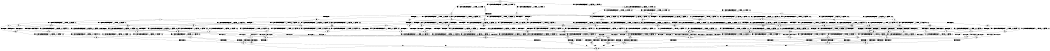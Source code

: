 digraph BCG {
size = "7, 10.5";
center = TRUE;
node [shape = circle];
0 [peripheries = 2];
0 -> 1 [label = "EX !0 !ATOMIC_EXCH_BRANCH (1, +1, TRUE, +0, 2, TRUE) !:0:"];
0 -> 2 [label = "EX !1 !ATOMIC_EXCH_BRANCH (1, +1, TRUE, +0, 2, TRUE) !:0:"];
0 -> 3 [label = "EX !2 !ATOMIC_EXCH_BRANCH (1, +0, FALSE, +0, 1, TRUE) !:0:"];
0 -> 4 [label = "EX !0 !ATOMIC_EXCH_BRANCH (1, +1, TRUE, +0, 2, TRUE) !:0:"];
1 -> 5 [label = "TERMINATE !0"];
2 -> 6 [label = "EX !0 !ATOMIC_EXCH_BRANCH (1, +1, TRUE, +0, 2, FALSE) !:0:1:"];
2 -> 7 [label = "TERMINATE !1"];
2 -> 8 [label = "EX !2 !ATOMIC_EXCH_BRANCH (1, +0, FALSE, +0, 1, FALSE) !:0:1:"];
2 -> 9 [label = "EX !0 !ATOMIC_EXCH_BRANCH (1, +1, TRUE, +0, 2, FALSE) !:0:1:"];
3 -> 10 [label = "EX !0 !ATOMIC_EXCH_BRANCH (1, +1, TRUE, +0, 2, TRUE) !:0:2:"];
3 -> 11 [label = "EX !1 !ATOMIC_EXCH_BRANCH (1, +1, TRUE, +0, 2, TRUE) !:0:2:"];
3 -> 12 [label = "EX !0 !ATOMIC_EXCH_BRANCH (1, +1, TRUE, +0, 2, TRUE) !:0:2:"];
3 -> 3 [label = "EX !2 !ATOMIC_EXCH_BRANCH (1, +0, FALSE, +0, 1, TRUE) !:0:2:"];
4 -> 5 [label = "TERMINATE !0"];
4 -> 13 [label = "TERMINATE !0"];
4 -> 9 [label = "EX !1 !ATOMIC_EXCH_BRANCH (1, +1, TRUE, +0, 2, FALSE) !:0:"];
4 -> 14 [label = "EX !2 !ATOMIC_EXCH_BRANCH (1, +0, FALSE, +0, 1, FALSE) !:0:"];
5 -> 15 [label = "EX !1 !ATOMIC_EXCH_BRANCH (1, +1, TRUE, +0, 2, FALSE) !:1:"];
6 -> 16 [label = "TERMINATE !0"];
7 -> 17 [label = "EX !0 !ATOMIC_EXCH_BRANCH (1, +1, TRUE, +0, 2, FALSE) !:0:"];
7 -> 18 [label = "EX !2 !ATOMIC_EXCH_BRANCH (1, +0, FALSE, +0, 1, FALSE) !:0:"];
7 -> 19 [label = "EX !0 !ATOMIC_EXCH_BRANCH (1, +1, TRUE, +0, 2, FALSE) !:0:"];
8 -> 20 [label = "EX !0 !ATOMIC_EXCH_BRANCH (1, +1, TRUE, +0, 2, FALSE) !:0:1:2:"];
8 -> 21 [label = "TERMINATE !1"];
8 -> 22 [label = "TERMINATE !2"];
8 -> 23 [label = "EX !0 !ATOMIC_EXCH_BRANCH (1, +1, TRUE, +0, 2, FALSE) !:0:1:2:"];
9 -> 16 [label = "TERMINATE !0"];
9 -> 24 [label = "TERMINATE !1"];
9 -> 25 [label = "TERMINATE !0"];
9 -> 26 [label = "EX !2 !ATOMIC_EXCH_BRANCH (1, +0, FALSE, +0, 1, FALSE) !:0:1:"];
10 -> 27 [label = "EX !2 !ATOMIC_EXCH_BRANCH (1, +0, FALSE, +0, 1, FALSE) !:0:2:"];
11 -> 28 [label = "EX !2 !ATOMIC_EXCH_BRANCH (1, +0, FALSE, +0, 1, FALSE) !:0:1:2:"];
11 -> 29 [label = "TERMINATE !1"];
11 -> 30 [label = "EX !0 !ATOMIC_EXCH_BRANCH (1, +1, TRUE, +0, 2, FALSE) !:0:1:2:"];
11 -> 8 [label = "EX !2 !ATOMIC_EXCH_BRANCH (1, +0, FALSE, +0, 1, FALSE) !:0:1:2:"];
12 -> 27 [label = "EX !2 !ATOMIC_EXCH_BRANCH (1, +0, FALSE, +0, 1, FALSE) !:0:2:"];
12 -> 31 [label = "TERMINATE !0"];
12 -> 30 [label = "EX !1 !ATOMIC_EXCH_BRANCH (1, +1, TRUE, +0, 2, FALSE) !:0:2:"];
12 -> 14 [label = "EX !2 !ATOMIC_EXCH_BRANCH (1, +0, FALSE, +0, 1, FALSE) !:0:2:"];
13 -> 15 [label = "EX !1 !ATOMIC_EXCH_BRANCH (1, +1, TRUE, +0, 2, FALSE) !:1:"];
13 -> 32 [label = "EX !2 !ATOMIC_EXCH_BRANCH (1, +0, FALSE, +0, 1, FALSE) !:1:"];
13 -> 33 [label = "EX !1 !ATOMIC_EXCH_BRANCH (1, +1, TRUE, +0, 2, FALSE) !:1:"];
14 -> 34 [label = "TERMINATE !0"];
14 -> 35 [label = "TERMINATE !2"];
14 -> 36 [label = "TERMINATE !0"];
14 -> 23 [label = "EX !1 !ATOMIC_EXCH_BRANCH (1, +1, TRUE, +0, 2, FALSE) !:0:2:"];
15 -> 37 [label = "TERMINATE !1"];
16 -> 37 [label = "TERMINATE !1"];
17 -> 38 [label = "TERMINATE !0"];
18 -> 39 [label = "EX !0 !ATOMIC_EXCH_BRANCH (1, +1, TRUE, +0, 2, FALSE) !:0:2:"];
18 -> 40 [label = "TERMINATE !2"];
18 -> 41 [label = "EX !0 !ATOMIC_EXCH_BRANCH (1, +1, TRUE, +0, 2, FALSE) !:0:2:"];
19 -> 38 [label = "TERMINATE !0"];
19 -> 42 [label = "TERMINATE !0"];
19 -> 43 [label = "EX !2 !ATOMIC_EXCH_BRANCH (1, +0, FALSE, +0, 1, FALSE) !:0:"];
20 -> 44 [label = "TERMINATE !0"];
21 -> 39 [label = "EX !0 !ATOMIC_EXCH_BRANCH (1, +1, TRUE, +0, 2, FALSE) !:0:2:"];
21 -> 40 [label = "TERMINATE !2"];
21 -> 41 [label = "EX !0 !ATOMIC_EXCH_BRANCH (1, +1, TRUE, +0, 2, FALSE) !:0:2:"];
22 -> 45 [label = "EX !0 !ATOMIC_EXCH_BRANCH (1, +1, TRUE, +0, 2, FALSE) !:0:1:"];
22 -> 46 [label = "TERMINATE !1"];
22 -> 47 [label = "EX !0 !ATOMIC_EXCH_BRANCH (1, +1, TRUE, +0, 2, FALSE) !:0:1:"];
23 -> 44 [label = "TERMINATE !0"];
23 -> 48 [label = "TERMINATE !1"];
23 -> 49 [label = "TERMINATE !2"];
23 -> 50 [label = "TERMINATE !0"];
24 -> 38 [label = "TERMINATE !0"];
24 -> 42 [label = "TERMINATE !0"];
24 -> 43 [label = "EX !2 !ATOMIC_EXCH_BRANCH (1, +0, FALSE, +0, 1, FALSE) !:0:"];
25 -> 37 [label = "TERMINATE !1"];
25 -> 51 [label = "TERMINATE !1"];
25 -> 52 [label = "EX !2 !ATOMIC_EXCH_BRANCH (1, +0, FALSE, +0, 1, FALSE) !:1:"];
26 -> 44 [label = "TERMINATE !0"];
26 -> 48 [label = "TERMINATE !1"];
26 -> 49 [label = "TERMINATE !2"];
26 -> 50 [label = "TERMINATE !0"];
27 -> 34 [label = "TERMINATE !0"];
28 -> 20 [label = "EX !0 !ATOMIC_EXCH_BRANCH (1, +1, TRUE, +0, 2, FALSE) !:0:1:2:"];
29 -> 53 [label = "EX !2 !ATOMIC_EXCH_BRANCH (1, +0, FALSE, +0, 1, FALSE) !:0:2:"];
29 -> 54 [label = "EX !0 !ATOMIC_EXCH_BRANCH (1, +1, TRUE, +0, 2, FALSE) !:0:2:"];
29 -> 18 [label = "EX !2 !ATOMIC_EXCH_BRANCH (1, +0, FALSE, +0, 1, FALSE) !:0:2:"];
30 -> 55 [label = "EX !2 !ATOMIC_EXCH_BRANCH (1, +0, FALSE, +0, 1, FALSE) !:0:1:2:"];
30 -> 56 [label = "TERMINATE !1"];
30 -> 57 [label = "TERMINATE !0"];
30 -> 26 [label = "EX !2 !ATOMIC_EXCH_BRANCH (1, +0, FALSE, +0, 1, FALSE) !:0:1:2:"];
31 -> 58 [label = "EX !2 !ATOMIC_EXCH_BRANCH (1, +0, FALSE, +0, 1, FALSE) !:1:2:"];
31 -> 59 [label = "EX !1 !ATOMIC_EXCH_BRANCH (1, +1, TRUE, +0, 2, FALSE) !:1:2:"];
31 -> 32 [label = "EX !2 !ATOMIC_EXCH_BRANCH (1, +0, FALSE, +0, 1, FALSE) !:1:2:"];
32 -> 60 [label = "EX !1 !ATOMIC_EXCH_BRANCH (1, +1, TRUE, +0, 2, FALSE) !:1:2:"];
32 -> 61 [label = "TERMINATE !2"];
32 -> 62 [label = "EX !1 !ATOMIC_EXCH_BRANCH (1, +1, TRUE, +0, 2, FALSE) !:1:2:"];
33 -> 37 [label = "TERMINATE !1"];
33 -> 51 [label = "TERMINATE !1"];
33 -> 52 [label = "EX !2 !ATOMIC_EXCH_BRANCH (1, +0, FALSE, +0, 1, FALSE) !:1:"];
34 -> 60 [label = "EX !1 !ATOMIC_EXCH_BRANCH (1, +1, TRUE, +0, 2, FALSE) !:1:2:"];
35 -> 63 [label = "TERMINATE !0"];
35 -> 64 [label = "TERMINATE !0"];
35 -> 47 [label = "EX !1 !ATOMIC_EXCH_BRANCH (1, +1, TRUE, +0, 2, FALSE) !:0:"];
36 -> 60 [label = "EX !1 !ATOMIC_EXCH_BRANCH (1, +1, TRUE, +0, 2, FALSE) !:1:2:"];
36 -> 61 [label = "TERMINATE !2"];
36 -> 62 [label = "EX !1 !ATOMIC_EXCH_BRANCH (1, +1, TRUE, +0, 2, FALSE) !:1:2:"];
37 -> 65 [label = "EX !2 !ATOMIC_EXCH_BRANCH (1, +0, FALSE, +0, 1, FALSE) !:2:"];
38 -> 66 [label = "EX !2 !ATOMIC_EXCH_BRANCH (1, +0, FALSE, +0, 1, FALSE) !:1:2:"];
39 -> 67 [label = "TERMINATE !0"];
40 -> 68 [label = "EX !0 !ATOMIC_EXCH_BRANCH (1, +1, TRUE, +0, 2, FALSE) !:0:"];
40 -> 69 [label = "EX !0 !ATOMIC_EXCH_BRANCH (1, +1, TRUE, +0, 2, FALSE) !:0:"];
41 -> 67 [label = "TERMINATE !0"];
41 -> 70 [label = "TERMINATE !2"];
41 -> 71 [label = "TERMINATE !0"];
42 -> 66 [label = "EX !2 !ATOMIC_EXCH_BRANCH (1, +0, FALSE, +0, 1, FALSE) !:1:2:"];
42 -> 72 [label = "EX !2 !ATOMIC_EXCH_BRANCH (1, +0, FALSE, +0, 1, FALSE) !:1:2:"];
43 -> 67 [label = "TERMINATE !0"];
43 -> 70 [label = "TERMINATE !2"];
43 -> 71 [label = "TERMINATE !0"];
44 -> 73 [label = "TERMINATE !2"];
45 -> 74 [label = "TERMINATE !0"];
46 -> 68 [label = "EX !0 !ATOMIC_EXCH_BRANCH (1, +1, TRUE, +0, 2, FALSE) !:0:"];
46 -> 69 [label = "EX !0 !ATOMIC_EXCH_BRANCH (1, +1, TRUE, +0, 2, FALSE) !:0:"];
47 -> 74 [label = "TERMINATE !0"];
47 -> 75 [label = "TERMINATE !1"];
47 -> 76 [label = "TERMINATE !0"];
48 -> 67 [label = "TERMINATE !0"];
48 -> 70 [label = "TERMINATE !2"];
48 -> 71 [label = "TERMINATE !0"];
49 -> 74 [label = "TERMINATE !0"];
49 -> 75 [label = "TERMINATE !1"];
49 -> 76 [label = "TERMINATE !0"];
50 -> 73 [label = "TERMINATE !2"];
50 -> 77 [label = "TERMINATE !1"];
50 -> 78 [label = "TERMINATE !2"];
51 -> 65 [label = "EX !2 !ATOMIC_EXCH_BRANCH (1, +0, FALSE, +0, 1, FALSE) !:2:"];
51 -> 79 [label = "EX !2 !ATOMIC_EXCH_BRANCH (1, +0, FALSE, +0, 1, FALSE) !:2:"];
52 -> 73 [label = "TERMINATE !2"];
52 -> 77 [label = "TERMINATE !1"];
52 -> 78 [label = "TERMINATE !2"];
53 -> 39 [label = "EX !0 !ATOMIC_EXCH_BRANCH (1, +1, TRUE, +0, 2, FALSE) !:0:2:"];
54 -> 80 [label = "EX !2 !ATOMIC_EXCH_BRANCH (1, +0, FALSE, +0, 1, FALSE) !:0:2:"];
54 -> 81 [label = "TERMINATE !0"];
54 -> 43 [label = "EX !2 !ATOMIC_EXCH_BRANCH (1, +0, FALSE, +0, 1, FALSE) !:0:2:"];
55 -> 44 [label = "TERMINATE !0"];
56 -> 80 [label = "EX !2 !ATOMIC_EXCH_BRANCH (1, +0, FALSE, +0, 1, FALSE) !:0:2:"];
56 -> 81 [label = "TERMINATE !0"];
56 -> 43 [label = "EX !2 !ATOMIC_EXCH_BRANCH (1, +0, FALSE, +0, 1, FALSE) !:0:2:"];
57 -> 82 [label = "EX !2 !ATOMIC_EXCH_BRANCH (1, +0, FALSE, +0, 1, FALSE) !:1:2:"];
57 -> 83 [label = "TERMINATE !1"];
57 -> 52 [label = "EX !2 !ATOMIC_EXCH_BRANCH (1, +0, FALSE, +0, 1, FALSE) !:1:2:"];
58 -> 60 [label = "EX !1 !ATOMIC_EXCH_BRANCH (1, +1, TRUE, +0, 2, FALSE) !:1:2:"];
59 -> 82 [label = "EX !2 !ATOMIC_EXCH_BRANCH (1, +0, FALSE, +0, 1, FALSE) !:1:2:"];
59 -> 83 [label = "TERMINATE !1"];
59 -> 52 [label = "EX !2 !ATOMIC_EXCH_BRANCH (1, +0, FALSE, +0, 1, FALSE) !:1:2:"];
60 -> 73 [label = "TERMINATE !2"];
61 -> 84 [label = "EX !1 !ATOMIC_EXCH_BRANCH (1, +1, TRUE, +0, 2, FALSE) !:1:"];
61 -> 85 [label = "EX !1 !ATOMIC_EXCH_BRANCH (1, +1, TRUE, +0, 2, FALSE) !:1:"];
62 -> 73 [label = "TERMINATE !2"];
62 -> 77 [label = "TERMINATE !1"];
62 -> 78 [label = "TERMINATE !2"];
63 -> 84 [label = "EX !1 !ATOMIC_EXCH_BRANCH (1, +1, TRUE, +0, 2, FALSE) !:1:"];
64 -> 84 [label = "EX !1 !ATOMIC_EXCH_BRANCH (1, +1, TRUE, +0, 2, FALSE) !:1:"];
64 -> 85 [label = "EX !1 !ATOMIC_EXCH_BRANCH (1, +1, TRUE, +0, 2, FALSE) !:1:"];
65 -> 86 [label = "TERMINATE !2"];
66 -> 87 [label = "TERMINATE !2"];
67 -> 87 [label = "TERMINATE !2"];
68 -> 88 [label = "TERMINATE !0"];
69 -> 88 [label = "TERMINATE !0"];
69 -> 89 [label = "TERMINATE !0"];
70 -> 88 [label = "TERMINATE !0"];
70 -> 89 [label = "TERMINATE !0"];
71 -> 87 [label = "TERMINATE !2"];
71 -> 90 [label = "TERMINATE !2"];
72 -> 87 [label = "TERMINATE !2"];
72 -> 90 [label = "TERMINATE !2"];
73 -> 91 [label = "TERMINATE !1"];
74 -> 91 [label = "TERMINATE !1"];
75 -> 88 [label = "TERMINATE !0"];
75 -> 89 [label = "TERMINATE !0"];
76 -> 91 [label = "TERMINATE !1"];
76 -> 92 [label = "TERMINATE !1"];
77 -> 86 [label = "TERMINATE !2"];
77 -> 93 [label = "TERMINATE !2"];
78 -> 91 [label = "TERMINATE !1"];
78 -> 92 [label = "TERMINATE !1"];
79 -> 86 [label = "TERMINATE !2"];
79 -> 93 [label = "TERMINATE !2"];
80 -> 67 [label = "TERMINATE !0"];
81 -> 66 [label = "EX !2 !ATOMIC_EXCH_BRANCH (1, +0, FALSE, +0, 1, FALSE) !:1:2:"];
81 -> 72 [label = "EX !2 !ATOMIC_EXCH_BRANCH (1, +0, FALSE, +0, 1, FALSE) !:1:2:"];
82 -> 73 [label = "TERMINATE !2"];
83 -> 65 [label = "EX !2 !ATOMIC_EXCH_BRANCH (1, +0, FALSE, +0, 1, FALSE) !:2:"];
83 -> 79 [label = "EX !2 !ATOMIC_EXCH_BRANCH (1, +0, FALSE, +0, 1, FALSE) !:2:"];
84 -> 91 [label = "TERMINATE !1"];
85 -> 91 [label = "TERMINATE !1"];
85 -> 92 [label = "TERMINATE !1"];
86 -> 94 [label = "exit"];
87 -> 94 [label = "exit"];
88 -> 94 [label = "exit"];
89 -> 94 [label = "exit"];
90 -> 94 [label = "exit"];
91 -> 94 [label = "exit"];
92 -> 94 [label = "exit"];
93 -> 94 [label = "exit"];
}
